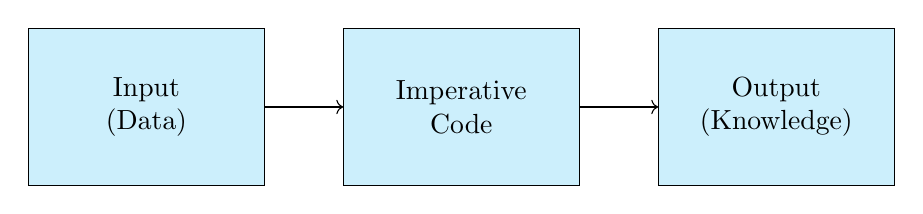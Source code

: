 \begin{tikzpicture}
    \draw[fill=cyan!20] (0,0) rectangle ++(3,2) node[pos=.5,align=center] {Input\\(Data)};
    \draw[fill=cyan!20] (4,0) rectangle ++(3,2) node[pos=.5,align=center] {Imperative\\Code};
    \draw[fill=cyan!20] (8,0) rectangle ++(3,2) node[pos=.5,align=center] {Output\\(Knowledge)};
    \draw[->] (3,1) -- ++(1,0);
    \draw[->] (7,1) -- ++(1,0);
\end{tikzpicture}

